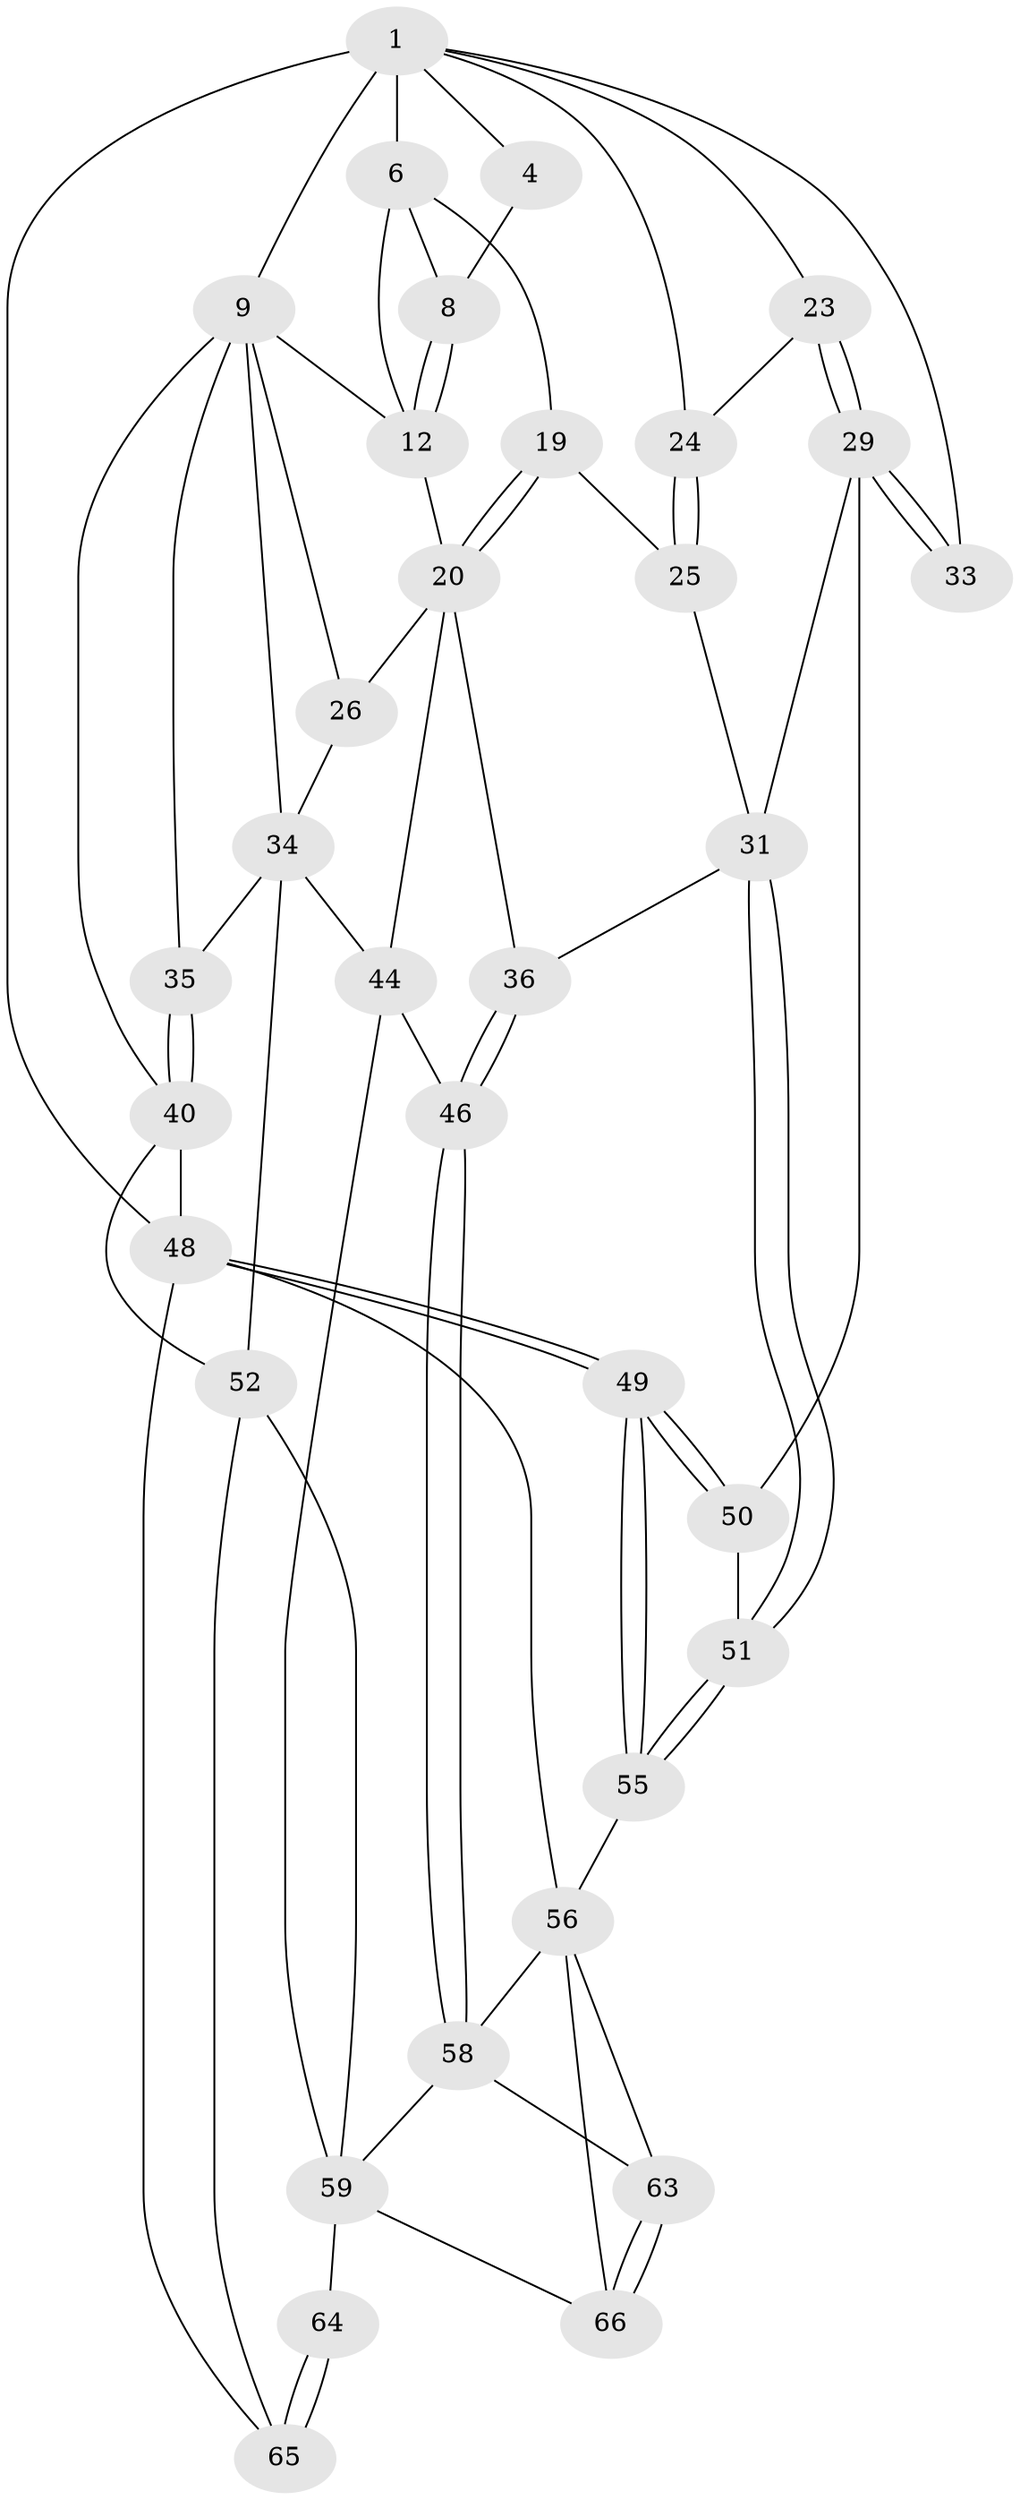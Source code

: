 // original degree distribution, {3: 0.029411764705882353, 6: 0.19117647058823528, 5: 0.5588235294117647, 4: 0.22058823529411764}
// Generated by graph-tools (version 1.1) at 2025/28/03/15/25 16:28:09]
// undirected, 34 vertices, 77 edges
graph export_dot {
graph [start="1"]
  node [color=gray90,style=filled];
  1 [pos="+0.592767593031493+0",super="+2+5"];
  4 [pos="+0.28055523294631884+0"];
  6 [pos="+0.41212994955104915+0.22318806564529453",super="+7+17"];
  8 [pos="+0.27644897115691897+0.06420826805704515"];
  9 [pos="+0+0.14189754362137147",super="+10"];
  12 [pos="+0.09621776958185889+0.2799367597763197",super="+18"];
  19 [pos="+0.4356957439796348+0.40378900129329315"];
  20 [pos="+0.3746959242698453+0.4259002658243287",super="+21+37"];
  23 [pos="+0.7694116127809203+0.28067751913004774"];
  24 [pos="+0.5939490166977546+0.34503610328899564"];
  25 [pos="+0.5542620538530463+0.4249551508212448"];
  26 [pos="+0.21844906223372812+0.4994898078669339",super="+39"];
  29 [pos="+0.7744893090494989+0.29076625131898187",super="+30"];
  31 [pos="+0.7498021438118232+0.5911066482389059",super="+32"];
  33 [pos="+1+0.3840485718758194"];
  34 [pos="+0.14120445262816755+0.5473802443261464",super="+42"];
  35 [pos="+0.03794228643654242+0.5910231030124895"];
  36 [pos="+0.5999490081881719+0.6242133717276175"];
  40 [pos="+0+0.7373517958081174",super="+41"];
  44 [pos="+0.42067872279196566+0.7185014353151751",super="+47"];
  46 [pos="+0.5467366118049409+0.6900382209072329"];
  48 [pos="+1+1",super="+54"];
  49 [pos="+1+1"];
  50 [pos="+1+0.680414101032225"];
  51 [pos="+0.8270823026899441+0.673521245044555"];
  52 [pos="+0.20055986625126315+0.8174944410334564",super="+53"];
  55 [pos="+0.8095594825664102+0.853988027754598"];
  56 [pos="+0.767113137032956+0.8891889579862124",super="+57+68"];
  58 [pos="+0.5990235586038283+0.811708722459087",super="+61"];
  59 [pos="+0.4334158559296826+0.8968969471137471",super="+60+62"];
  63 [pos="+0.618038266048145+0.9463739229053516"];
  64 [pos="+0.25942551956923576+1"];
  65 [pos="+0.033150052024073215+1"];
  66 [pos="+0.5811367364763715+1"];
  1 -- 48 [weight=2];
  1 -- 4;
  1 -- 9;
  1 -- 33;
  1 -- 6 [weight=2];
  1 -- 23;
  1 -- 24;
  4 -- 8;
  6 -- 8;
  6 -- 12;
  6 -- 19;
  8 -- 12;
  8 -- 12;
  9 -- 40;
  9 -- 34;
  9 -- 35;
  9 -- 26;
  9 -- 12;
  12 -- 20;
  19 -- 20;
  19 -- 20;
  19 -- 25;
  20 -- 26 [weight=2];
  20 -- 36;
  20 -- 44;
  23 -- 24;
  23 -- 29;
  23 -- 29;
  24 -- 25;
  24 -- 25;
  25 -- 31;
  26 -- 34;
  29 -- 33 [weight=2];
  29 -- 33;
  29 -- 50;
  29 -- 31;
  31 -- 51;
  31 -- 51;
  31 -- 36;
  34 -- 35;
  34 -- 44;
  34 -- 52;
  35 -- 40;
  35 -- 40;
  36 -- 46;
  36 -- 46;
  40 -- 48;
  40 -- 52;
  44 -- 59;
  44 -- 46;
  46 -- 58;
  46 -- 58;
  48 -- 49;
  48 -- 49;
  48 -- 56;
  48 -- 65;
  49 -- 50;
  49 -- 50;
  49 -- 55;
  49 -- 55;
  50 -- 51;
  51 -- 55;
  51 -- 55;
  52 -- 59;
  52 -- 65;
  55 -- 56;
  56 -- 58;
  56 -- 63;
  56 -- 66;
  58 -- 63;
  58 -- 59;
  59 -- 64 [weight=2];
  59 -- 66;
  63 -- 66;
  63 -- 66;
  64 -- 65;
  64 -- 65;
}
